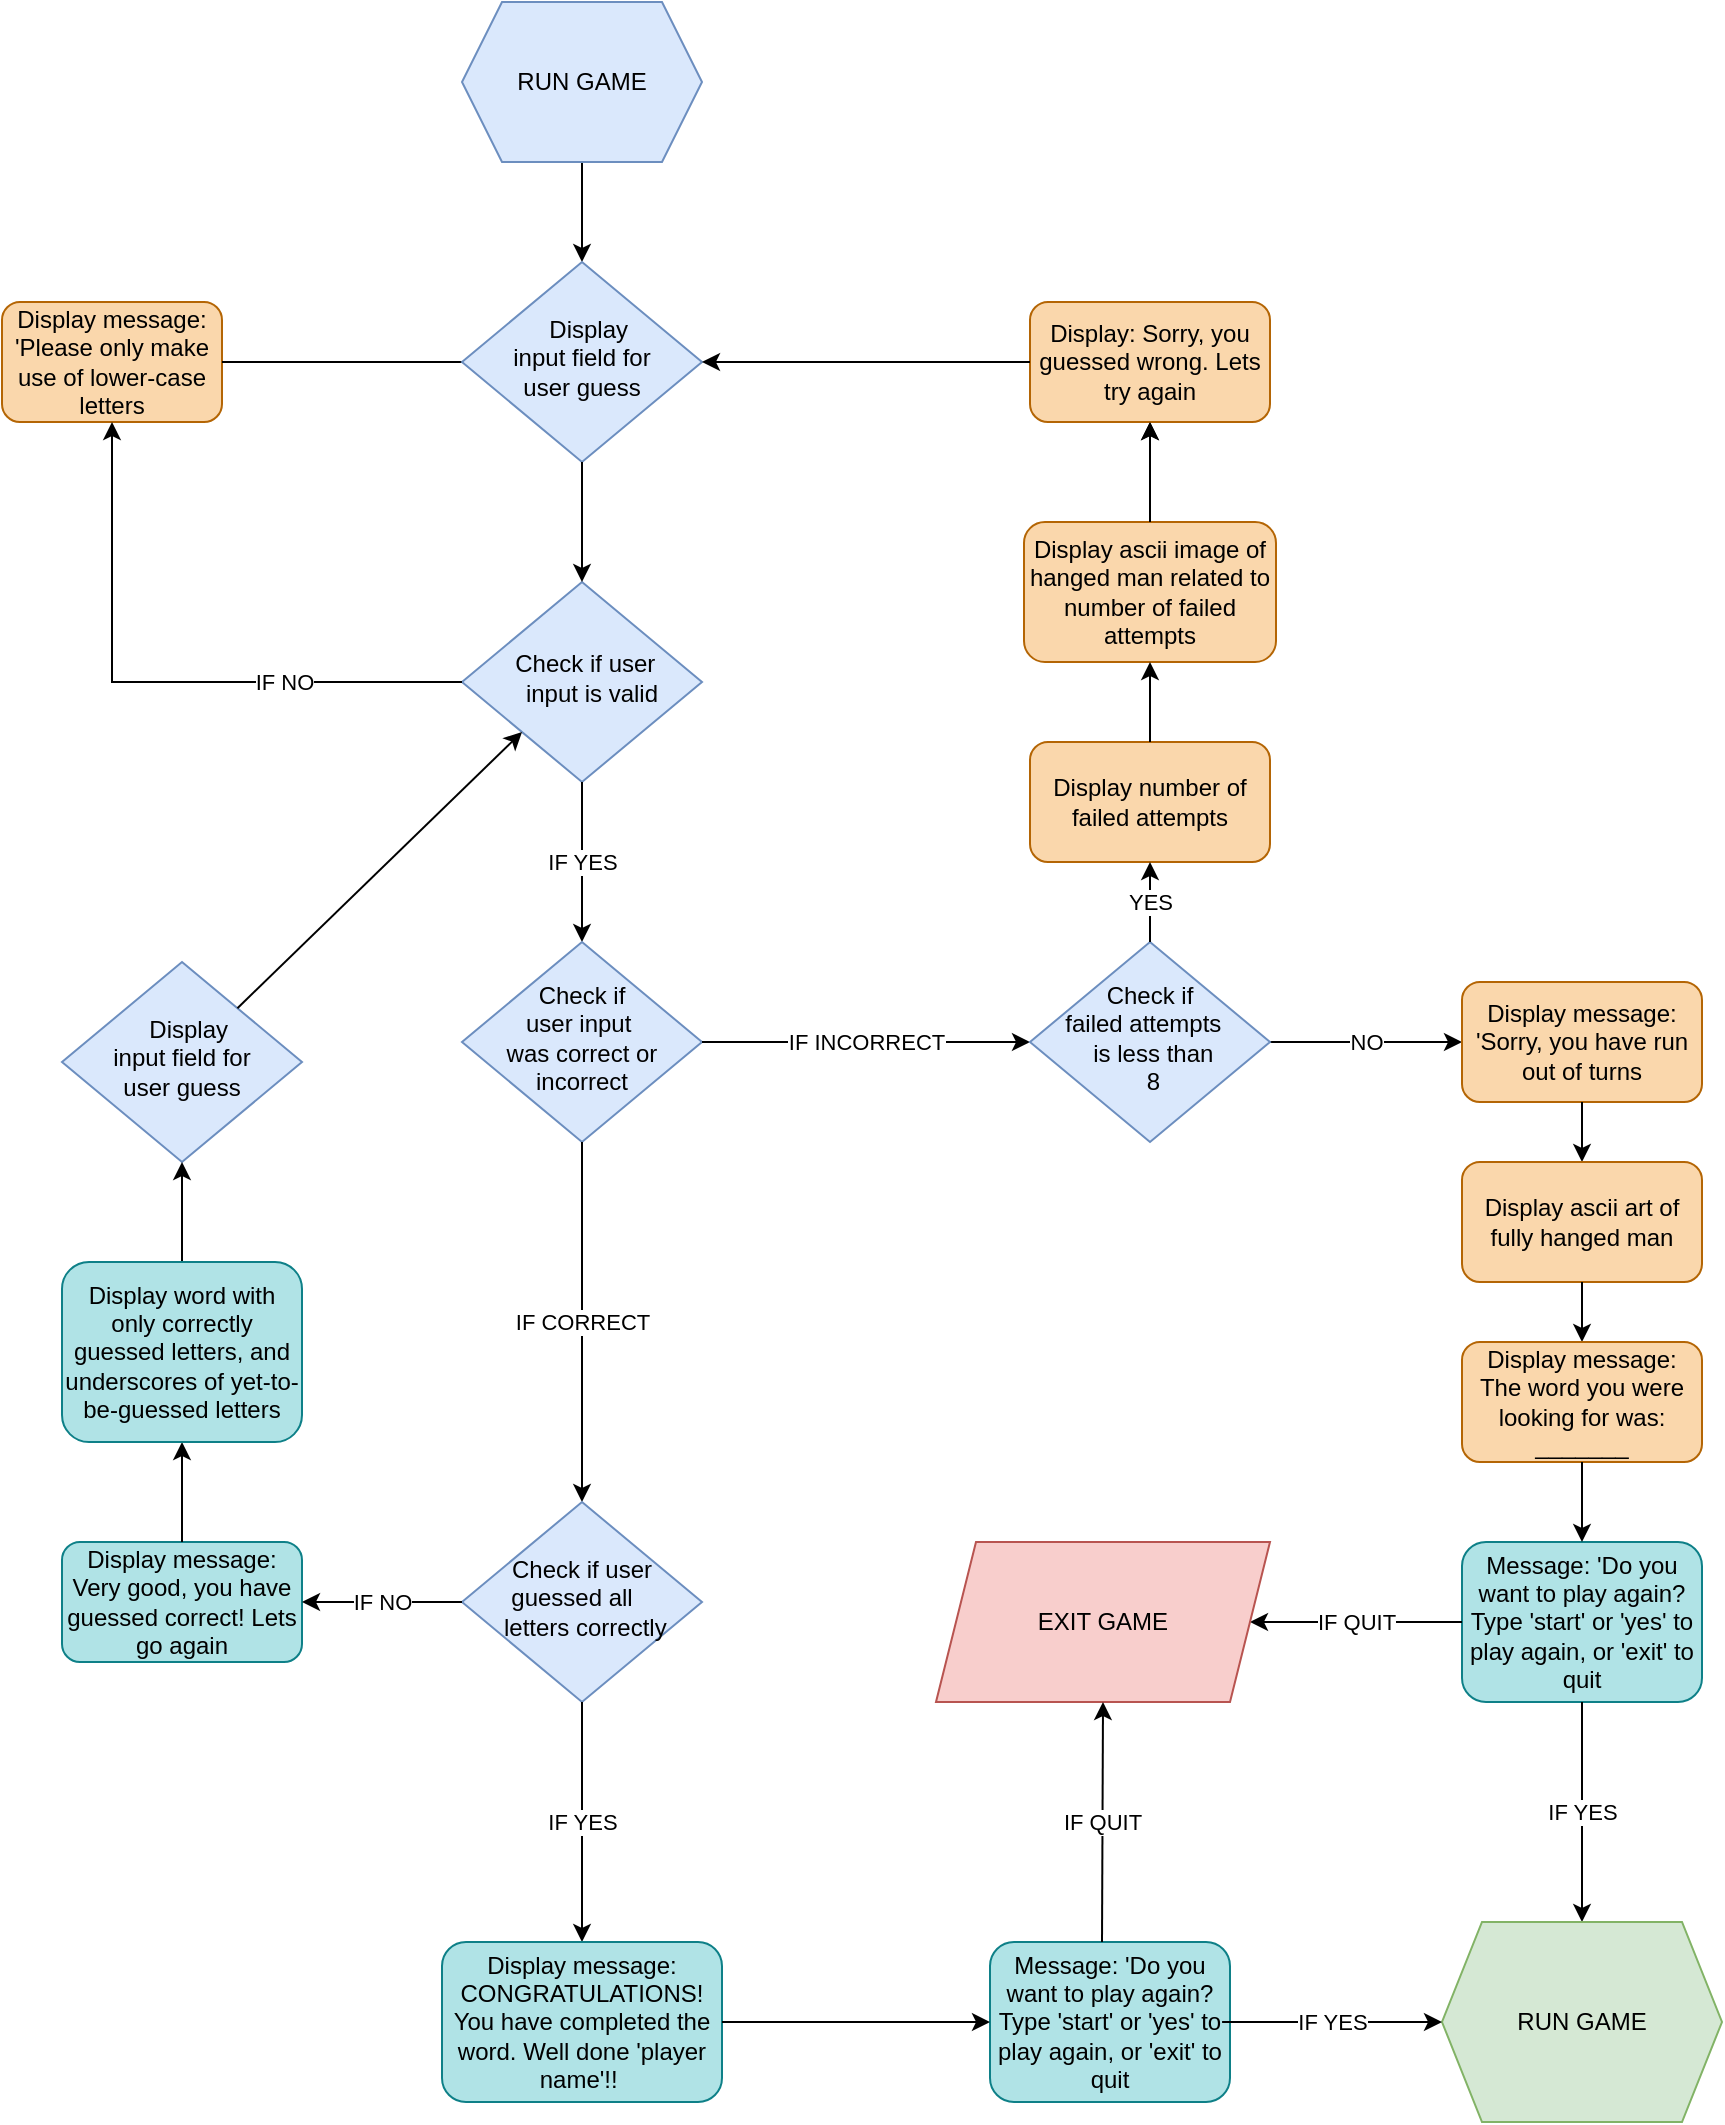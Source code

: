 <mxfile version="21.3.4" type="github">
  <diagram id="C5RBs43oDa-KdzZeNtuy" name="Page-1">
    <mxGraphModel dx="1877" dy="573" grid="1" gridSize="10" guides="1" tooltips="1" connect="1" arrows="1" fold="1" page="1" pageScale="1" pageWidth="827" pageHeight="1169" math="0" shadow="0">
      <root>
        <mxCell id="WIyWlLk6GJQsqaUBKTNV-0" />
        <mxCell id="WIyWlLk6GJQsqaUBKTNV-1" parent="WIyWlLk6GJQsqaUBKTNV-0" />
        <mxCell id="WIyWlLk6GJQsqaUBKTNV-6" value="&amp;nbsp; &amp;nbsp; &amp;nbsp; Check if user&amp;nbsp; &amp;nbsp; &amp;nbsp; &amp;nbsp; &amp;nbsp;input is valid" style="rhombus;whiteSpace=wrap;html=1;shadow=0;fontFamily=Helvetica;fontSize=12;align=center;strokeWidth=1;spacing=6;spacingTop=-4;fillColor=#dae8fc;strokeColor=#6c8ebf;" parent="WIyWlLk6GJQsqaUBKTNV-1" vertex="1">
          <mxGeometry x="150" y="320" width="120" height="100" as="geometry" />
        </mxCell>
        <mxCell id="WIyWlLk6GJQsqaUBKTNV-7" value="Display message: &#39;Please only make use of lower-case letters" style="rounded=1;whiteSpace=wrap;html=1;fontSize=12;glass=0;strokeWidth=1;shadow=0;fillColor=#fad7ac;strokeColor=#b46504;" parent="WIyWlLk6GJQsqaUBKTNV-1" vertex="1">
          <mxGeometry x="-80" y="180" width="110" height="60" as="geometry" />
        </mxCell>
        <mxCell id="WIyWlLk6GJQsqaUBKTNV-11" value="Display message: Very good, you have guessed correct! Lets go again" style="rounded=1;whiteSpace=wrap;html=1;fontSize=12;glass=0;strokeWidth=1;shadow=0;fillColor=#b0e3e6;strokeColor=#0e8088;" parent="WIyWlLk6GJQsqaUBKTNV-1" vertex="1">
          <mxGeometry x="-50" y="800" width="120" height="60" as="geometry" />
        </mxCell>
        <mxCell id="6GsLgLgbVQjyCntK9gup-1" value="" style="edgeStyle=orthogonalEdgeStyle;rounded=0;orthogonalLoop=1;jettySize=auto;html=1;" edge="1" parent="WIyWlLk6GJQsqaUBKTNV-1" source="6GsLgLgbVQjyCntK9gup-0">
          <mxGeometry relative="1" as="geometry">
            <mxPoint x="210" y="160" as="targetPoint" />
          </mxGeometry>
        </mxCell>
        <mxCell id="6GsLgLgbVQjyCntK9gup-0" value="RUN GAME" style="shape=hexagon;perimeter=hexagonPerimeter2;whiteSpace=wrap;html=1;fixedSize=1;fillColor=#dae8fc;strokeColor=#6c8ebf;" vertex="1" parent="WIyWlLk6GJQsqaUBKTNV-1">
          <mxGeometry x="150" y="30" width="120" height="80" as="geometry" />
        </mxCell>
        <mxCell id="6GsLgLgbVQjyCntK9gup-28" value="" style="edgeStyle=orthogonalEdgeStyle;rounded=0;orthogonalLoop=1;jettySize=auto;html=1;" edge="1" parent="WIyWlLk6GJQsqaUBKTNV-1" source="6GsLgLgbVQjyCntK9gup-4" target="6GsLgLgbVQjyCntK9gup-5">
          <mxGeometry relative="1" as="geometry" />
        </mxCell>
        <mxCell id="6GsLgLgbVQjyCntK9gup-4" value="Display ascii image of hanged man related to number of failed attempts" style="rounded=1;whiteSpace=wrap;html=1;fillColor=#fad7ac;strokeColor=#b46504;" vertex="1" parent="WIyWlLk6GJQsqaUBKTNV-1">
          <mxGeometry x="431" y="290" width="126" height="70" as="geometry" />
        </mxCell>
        <mxCell id="6GsLgLgbVQjyCntK9gup-5" value="Display: Sorry, you guessed wrong. Lets try again" style="rounded=1;whiteSpace=wrap;html=1;fillColor=#fad7ac;strokeColor=#b46504;" vertex="1" parent="WIyWlLk6GJQsqaUBKTNV-1">
          <mxGeometry x="434" y="180" width="120" height="60" as="geometry" />
        </mxCell>
        <mxCell id="6GsLgLgbVQjyCntK9gup-6" value="" style="endArrow=classic;html=1;rounded=0;entryX=0.5;entryY=1;entryDx=0;entryDy=0;exitX=0.5;exitY=0;exitDx=0;exitDy=0;" edge="1" parent="WIyWlLk6GJQsqaUBKTNV-1" source="6GsLgLgbVQjyCntK9gup-4" target="6GsLgLgbVQjyCntK9gup-5">
          <mxGeometry width="50" height="50" relative="1" as="geometry">
            <mxPoint x="620" y="160" as="sourcePoint" />
            <mxPoint x="660" y="120" as="targetPoint" />
          </mxGeometry>
        </mxCell>
        <mxCell id="6GsLgLgbVQjyCntK9gup-7" value="" style="endArrow=classic;html=1;rounded=0;entryX=1;entryY=0.5;entryDx=0;entryDy=0;exitX=1;exitY=0.5;exitDx=0;exitDy=0;" edge="1" parent="WIyWlLk6GJQsqaUBKTNV-1" source="WIyWlLk6GJQsqaUBKTNV-7" target="6GsLgLgbVQjyCntK9gup-11">
          <mxGeometry width="50" height="50" relative="1" as="geometry">
            <mxPoint x="40" y="210" as="sourcePoint" />
            <mxPoint x="270" y="180" as="targetPoint" />
          </mxGeometry>
        </mxCell>
        <mxCell id="6GsLgLgbVQjyCntK9gup-11" value="&amp;nbsp; &amp;nbsp; &amp;nbsp; &amp;nbsp; &amp;nbsp; &amp;nbsp;Display&amp;nbsp; &amp;nbsp; &amp;nbsp; &amp;nbsp; &amp;nbsp; &amp;nbsp; &amp;nbsp;input field for&amp;nbsp; &amp;nbsp; user guess" style="rhombus;whiteSpace=wrap;html=1;shadow=0;fontFamily=Helvetica;fontSize=12;align=center;strokeWidth=1;spacing=6;spacingTop=-4;fillColor=#dae8fc;strokeColor=#6c8ebf;" vertex="1" parent="WIyWlLk6GJQsqaUBKTNV-1">
          <mxGeometry x="150" y="160" width="120" height="100" as="geometry" />
        </mxCell>
        <mxCell id="6GsLgLgbVQjyCntK9gup-12" value="" style="endArrow=classic;html=1;rounded=0;entryX=0.5;entryY=0;entryDx=0;entryDy=0;" edge="1" parent="WIyWlLk6GJQsqaUBKTNV-1" target="WIyWlLk6GJQsqaUBKTNV-6">
          <mxGeometry width="50" height="50" relative="1" as="geometry">
            <mxPoint x="210" y="260" as="sourcePoint" />
            <mxPoint x="260" y="210" as="targetPoint" />
          </mxGeometry>
        </mxCell>
        <mxCell id="6GsLgLgbVQjyCntK9gup-16" value="" style="endArrow=classic;html=1;rounded=0;entryX=0.5;entryY=1;entryDx=0;entryDy=0;exitX=0;exitY=0.5;exitDx=0;exitDy=0;" edge="1" parent="WIyWlLk6GJQsqaUBKTNV-1" source="WIyWlLk6GJQsqaUBKTNV-6" target="WIyWlLk6GJQsqaUBKTNV-7">
          <mxGeometry relative="1" as="geometry">
            <mxPoint x="270" y="369.5" as="sourcePoint" />
            <mxPoint x="370" y="369.5" as="targetPoint" />
            <Array as="points">
              <mxPoint x="-25" y="370" />
            </Array>
          </mxGeometry>
        </mxCell>
        <mxCell id="6GsLgLgbVQjyCntK9gup-17" value="IF NO" style="edgeLabel;resizable=0;html=1;align=center;verticalAlign=middle;" connectable="0" vertex="1" parent="6GsLgLgbVQjyCntK9gup-16">
          <mxGeometry relative="1" as="geometry">
            <mxPoint x="63" as="offset" />
          </mxGeometry>
        </mxCell>
        <mxCell id="6GsLgLgbVQjyCntK9gup-18" value="" style="endArrow=classic;html=1;rounded=0;exitX=0.5;exitY=1;exitDx=0;exitDy=0;" edge="1" parent="WIyWlLk6GJQsqaUBKTNV-1" source="WIyWlLk6GJQsqaUBKTNV-6">
          <mxGeometry relative="1" as="geometry">
            <mxPoint x="190" y="460" as="sourcePoint" />
            <mxPoint x="210" y="500" as="targetPoint" />
          </mxGeometry>
        </mxCell>
        <mxCell id="6GsLgLgbVQjyCntK9gup-19" value="IF YES" style="edgeLabel;resizable=0;html=1;align=center;verticalAlign=middle;" connectable="0" vertex="1" parent="6GsLgLgbVQjyCntK9gup-18">
          <mxGeometry relative="1" as="geometry" />
        </mxCell>
        <mxCell id="6GsLgLgbVQjyCntK9gup-20" value="&amp;nbsp; &amp;nbsp; &amp;nbsp; &amp;nbsp; &amp;nbsp;Check if&amp;nbsp; &amp;nbsp; &amp;nbsp; &amp;nbsp; &amp;nbsp; &amp;nbsp; &amp;nbsp; &amp;nbsp; &amp;nbsp; user input&amp;nbsp; &amp;nbsp; &amp;nbsp; &amp;nbsp; &amp;nbsp; &amp;nbsp; &amp;nbsp; &amp;nbsp;was correct or&amp;nbsp; &amp;nbsp; &amp;nbsp; incorrect" style="rhombus;whiteSpace=wrap;html=1;shadow=0;fontFamily=Helvetica;fontSize=12;align=center;strokeWidth=1;spacing=6;spacingTop=-4;fillColor=#dae8fc;strokeColor=#6c8ebf;" vertex="1" parent="WIyWlLk6GJQsqaUBKTNV-1">
          <mxGeometry x="150" y="500" width="120" height="100" as="geometry" />
        </mxCell>
        <mxCell id="6GsLgLgbVQjyCntK9gup-21" value="" style="endArrow=classic;html=1;rounded=0;entryX=0;entryY=0.5;entryDx=0;entryDy=0;" edge="1" parent="WIyWlLk6GJQsqaUBKTNV-1" target="6GsLgLgbVQjyCntK9gup-44">
          <mxGeometry relative="1" as="geometry">
            <mxPoint x="270" y="550" as="sourcePoint" />
            <mxPoint x="430" y="550" as="targetPoint" />
          </mxGeometry>
        </mxCell>
        <mxCell id="6GsLgLgbVQjyCntK9gup-22" value="IF INCORRECT" style="edgeLabel;resizable=0;html=1;align=center;verticalAlign=middle;" connectable="0" vertex="1" parent="6GsLgLgbVQjyCntK9gup-21">
          <mxGeometry relative="1" as="geometry" />
        </mxCell>
        <mxCell id="6GsLgLgbVQjyCntK9gup-24" value="" style="endArrow=classic;html=1;rounded=0;entryX=1;entryY=0.5;entryDx=0;entryDy=0;exitX=0;exitY=0.5;exitDx=0;exitDy=0;" edge="1" parent="WIyWlLk6GJQsqaUBKTNV-1" source="6GsLgLgbVQjyCntK9gup-5" target="6GsLgLgbVQjyCntK9gup-11">
          <mxGeometry width="50" height="50" relative="1" as="geometry">
            <mxPoint x="370" y="240" as="sourcePoint" />
            <mxPoint x="420" y="190" as="targetPoint" />
          </mxGeometry>
        </mxCell>
        <mxCell id="6GsLgLgbVQjyCntK9gup-25" value="Display number of failed attempts" style="rounded=1;whiteSpace=wrap;html=1;fillColor=#fad7ac;strokeColor=#b46504;" vertex="1" parent="WIyWlLk6GJQsqaUBKTNV-1">
          <mxGeometry x="434" y="400" width="120" height="60" as="geometry" />
        </mxCell>
        <mxCell id="6GsLgLgbVQjyCntK9gup-29" value="" style="endArrow=classic;html=1;rounded=0;entryX=0.5;entryY=1;entryDx=0;entryDy=0;exitX=0.5;exitY=0;exitDx=0;exitDy=0;" edge="1" parent="WIyWlLk6GJQsqaUBKTNV-1" source="6GsLgLgbVQjyCntK9gup-25" target="6GsLgLgbVQjyCntK9gup-4">
          <mxGeometry width="50" height="50" relative="1" as="geometry">
            <mxPoint x="490" y="400" as="sourcePoint" />
            <mxPoint x="540" y="350" as="targetPoint" />
          </mxGeometry>
        </mxCell>
        <mxCell id="6GsLgLgbVQjyCntK9gup-30" value="" style="endArrow=classic;html=1;rounded=0;entryX=0;entryY=0.5;entryDx=0;entryDy=0;" edge="1" parent="WIyWlLk6GJQsqaUBKTNV-1" target="6GsLgLgbVQjyCntK9gup-32">
          <mxGeometry relative="1" as="geometry">
            <mxPoint x="554" y="550" as="sourcePoint" />
            <mxPoint x="654" y="550" as="targetPoint" />
          </mxGeometry>
        </mxCell>
        <mxCell id="6GsLgLgbVQjyCntK9gup-31" value="NO" style="edgeLabel;resizable=0;html=1;align=center;verticalAlign=middle;" connectable="0" vertex="1" parent="6GsLgLgbVQjyCntK9gup-30">
          <mxGeometry relative="1" as="geometry" />
        </mxCell>
        <mxCell id="6GsLgLgbVQjyCntK9gup-32" value="Display message: &#39;Sorry, you have run out of turns" style="rounded=1;whiteSpace=wrap;html=1;fillColor=#fad7ac;strokeColor=#b46504;" vertex="1" parent="WIyWlLk6GJQsqaUBKTNV-1">
          <mxGeometry x="650" y="520" width="120" height="60" as="geometry" />
        </mxCell>
        <mxCell id="6GsLgLgbVQjyCntK9gup-33" value="" style="endArrow=classic;html=1;rounded=0;exitX=0.5;exitY=1;exitDx=0;exitDy=0;entryX=0.5;entryY=0;entryDx=0;entryDy=0;" edge="1" parent="WIyWlLk6GJQsqaUBKTNV-1" source="6GsLgLgbVQjyCntK9gup-32" target="6GsLgLgbVQjyCntK9gup-34">
          <mxGeometry width="50" height="50" relative="1" as="geometry">
            <mxPoint x="690" y="640" as="sourcePoint" />
            <mxPoint x="704" y="630" as="targetPoint" />
          </mxGeometry>
        </mxCell>
        <mxCell id="6GsLgLgbVQjyCntK9gup-34" value="Display ascii art of fully hanged man" style="rounded=1;whiteSpace=wrap;html=1;fillColor=#fad7ac;strokeColor=#b46504;" vertex="1" parent="WIyWlLk6GJQsqaUBKTNV-1">
          <mxGeometry x="650" y="610" width="120" height="60" as="geometry" />
        </mxCell>
        <mxCell id="6GsLgLgbVQjyCntK9gup-36" value="" style="endArrow=classic;html=1;rounded=0;exitX=0.5;exitY=1;exitDx=0;exitDy=0;" edge="1" parent="WIyWlLk6GJQsqaUBKTNV-1" source="6GsLgLgbVQjyCntK9gup-34">
          <mxGeometry width="50" height="50" relative="1" as="geometry">
            <mxPoint x="730" y="770" as="sourcePoint" />
            <mxPoint x="710" y="700" as="targetPoint" />
          </mxGeometry>
        </mxCell>
        <mxCell id="6GsLgLgbVQjyCntK9gup-37" value="Message: &#39;Do you want to play again?&lt;br&gt;Type &#39;start&#39; or &#39;yes&#39; to play again, or &#39;exit&#39; to quit" style="rounded=1;whiteSpace=wrap;html=1;fillColor=#b0e3e6;strokeColor=#0e8088;" vertex="1" parent="WIyWlLk6GJQsqaUBKTNV-1">
          <mxGeometry x="650" y="800" width="120" height="80" as="geometry" />
        </mxCell>
        <mxCell id="6GsLgLgbVQjyCntK9gup-38" value="" style="endArrow=classic;html=1;rounded=0;entryX=0.5;entryY=0;entryDx=0;entryDy=0;" edge="1" parent="WIyWlLk6GJQsqaUBKTNV-1" target="6GsLgLgbVQjyCntK9gup-40">
          <mxGeometry relative="1" as="geometry">
            <mxPoint x="710" y="880" as="sourcePoint" />
            <mxPoint x="709.5" y="880" as="targetPoint" />
          </mxGeometry>
        </mxCell>
        <mxCell id="6GsLgLgbVQjyCntK9gup-39" value="IF YES" style="edgeLabel;resizable=0;html=1;align=center;verticalAlign=middle;" connectable="0" vertex="1" parent="6GsLgLgbVQjyCntK9gup-38">
          <mxGeometry relative="1" as="geometry" />
        </mxCell>
        <mxCell id="6GsLgLgbVQjyCntK9gup-40" value="RUN GAME" style="shape=hexagon;perimeter=hexagonPerimeter2;whiteSpace=wrap;html=1;fixedSize=1;fillColor=#d5e8d4;strokeColor=#82b366;" vertex="1" parent="WIyWlLk6GJQsqaUBKTNV-1">
          <mxGeometry x="640" y="990" width="140" height="100" as="geometry" />
        </mxCell>
        <mxCell id="6GsLgLgbVQjyCntK9gup-41" value="" style="endArrow=classic;html=1;rounded=0;exitX=0;exitY=0.5;exitDx=0;exitDy=0;entryX=1;entryY=0.5;entryDx=0;entryDy=0;" edge="1" parent="WIyWlLk6GJQsqaUBKTNV-1" source="6GsLgLgbVQjyCntK9gup-37" target="6GsLgLgbVQjyCntK9gup-43">
          <mxGeometry relative="1" as="geometry">
            <mxPoint x="510" y="930" as="sourcePoint" />
            <mxPoint x="550" y="780" as="targetPoint" />
          </mxGeometry>
        </mxCell>
        <mxCell id="6GsLgLgbVQjyCntK9gup-42" value="IF QUIT" style="edgeLabel;resizable=0;html=1;align=center;verticalAlign=middle;" connectable="0" vertex="1" parent="6GsLgLgbVQjyCntK9gup-41">
          <mxGeometry relative="1" as="geometry" />
        </mxCell>
        <mxCell id="6GsLgLgbVQjyCntK9gup-43" value="EXIT GAME" style="shape=parallelogram;perimeter=parallelogramPerimeter;whiteSpace=wrap;html=1;fixedSize=1;fillColor=#f8cecc;strokeColor=#b85450;" vertex="1" parent="WIyWlLk6GJQsqaUBKTNV-1">
          <mxGeometry x="387" y="800" width="167" height="80" as="geometry" />
        </mxCell>
        <mxCell id="6GsLgLgbVQjyCntK9gup-44" value="&amp;nbsp; &amp;nbsp; &amp;nbsp; &amp;nbsp; &amp;nbsp;Check if&amp;nbsp; &amp;nbsp; &amp;nbsp; &amp;nbsp; &amp;nbsp; &amp;nbsp; &amp;nbsp;failed attempts&amp;nbsp; &amp;nbsp; &amp;nbsp; &amp;nbsp; &amp;nbsp; &amp;nbsp; is less than&amp;nbsp; &amp;nbsp; &amp;nbsp; &amp;nbsp;8" style="rhombus;whiteSpace=wrap;html=1;shadow=0;fontFamily=Helvetica;fontSize=12;align=center;strokeWidth=1;spacing=6;spacingTop=-4;fillColor=#dae8fc;strokeColor=#6c8ebf;" vertex="1" parent="WIyWlLk6GJQsqaUBKTNV-1">
          <mxGeometry x="434" y="500" width="120" height="100" as="geometry" />
        </mxCell>
        <mxCell id="6GsLgLgbVQjyCntK9gup-47" value="" style="endArrow=classic;html=1;rounded=0;entryX=0.5;entryY=1;entryDx=0;entryDy=0;" edge="1" parent="WIyWlLk6GJQsqaUBKTNV-1" target="6GsLgLgbVQjyCntK9gup-25">
          <mxGeometry relative="1" as="geometry">
            <mxPoint x="494" y="500" as="sourcePoint" />
            <mxPoint x="590" y="500" as="targetPoint" />
          </mxGeometry>
        </mxCell>
        <mxCell id="6GsLgLgbVQjyCntK9gup-48" value="YES" style="edgeLabel;resizable=0;html=1;align=center;verticalAlign=middle;" connectable="0" vertex="1" parent="6GsLgLgbVQjyCntK9gup-47">
          <mxGeometry relative="1" as="geometry" />
        </mxCell>
        <mxCell id="6GsLgLgbVQjyCntK9gup-49" value="" style="endArrow=classic;html=1;rounded=0;entryX=0.5;entryY=0;entryDx=0;entryDy=0;" edge="1" parent="WIyWlLk6GJQsqaUBKTNV-1" source="6GsLgLgbVQjyCntK9gup-20" target="6GsLgLgbVQjyCntK9gup-57">
          <mxGeometry relative="1" as="geometry">
            <mxPoint x="210" y="600" as="sourcePoint" />
            <mxPoint x="210" y="650" as="targetPoint" />
          </mxGeometry>
        </mxCell>
        <mxCell id="6GsLgLgbVQjyCntK9gup-50" value="IF CORRECT" style="edgeLabel;resizable=0;html=1;align=center;verticalAlign=middle;" connectable="0" vertex="1" parent="6GsLgLgbVQjyCntK9gup-49">
          <mxGeometry relative="1" as="geometry" />
        </mxCell>
        <mxCell id="6GsLgLgbVQjyCntK9gup-52" value="Display message: The word you were looking for was: _______" style="rounded=1;whiteSpace=wrap;html=1;fillColor=#fad7ac;strokeColor=#b46504;" vertex="1" parent="WIyWlLk6GJQsqaUBKTNV-1">
          <mxGeometry x="650" y="700" width="120" height="60" as="geometry" />
        </mxCell>
        <mxCell id="6GsLgLgbVQjyCntK9gup-53" value="" style="endArrow=classic;html=1;rounded=0;entryX=0.5;entryY=0;entryDx=0;entryDy=0;" edge="1" parent="WIyWlLk6GJQsqaUBKTNV-1" target="6GsLgLgbVQjyCntK9gup-37">
          <mxGeometry width="50" height="50" relative="1" as="geometry">
            <mxPoint x="710" y="760" as="sourcePoint" />
            <mxPoint x="760" y="710" as="targetPoint" />
          </mxGeometry>
        </mxCell>
        <mxCell id="6GsLgLgbVQjyCntK9gup-54" value="" style="endArrow=classic;html=1;rounded=0;" edge="1" parent="WIyWlLk6GJQsqaUBKTNV-1" source="6GsLgLgbVQjyCntK9gup-51">
          <mxGeometry width="50" height="50" relative="1" as="geometry">
            <mxPoint x="210" y="840" as="sourcePoint" />
            <mxPoint x="10" y="690" as="targetPoint" />
          </mxGeometry>
        </mxCell>
        <mxCell id="6GsLgLgbVQjyCntK9gup-56" value="&amp;nbsp; &amp;nbsp; &amp;nbsp; &amp;nbsp; &amp;nbsp; &amp;nbsp;Display&amp;nbsp; &amp;nbsp; &amp;nbsp; &amp;nbsp; &amp;nbsp; &amp;nbsp; &amp;nbsp;input field for&amp;nbsp; &amp;nbsp; user guess" style="rhombus;whiteSpace=wrap;html=1;shadow=0;fontFamily=Helvetica;fontSize=12;align=center;strokeWidth=1;spacing=6;spacingTop=-4;fillColor=#dae8fc;strokeColor=#6c8ebf;" vertex="1" parent="WIyWlLk6GJQsqaUBKTNV-1">
          <mxGeometry x="-50" y="510" width="120" height="100" as="geometry" />
        </mxCell>
        <mxCell id="6GsLgLgbVQjyCntK9gup-57" value="Check if user guessed all&amp;nbsp; &amp;nbsp; &amp;nbsp;letters correctly" style="rhombus;whiteSpace=wrap;html=1;shadow=0;fontFamily=Helvetica;fontSize=12;align=center;strokeWidth=1;spacing=6;spacingTop=-4;fillColor=#dae8fc;strokeColor=#6c8ebf;" vertex="1" parent="WIyWlLk6GJQsqaUBKTNV-1">
          <mxGeometry x="150" y="780" width="120" height="100" as="geometry" />
        </mxCell>
        <mxCell id="6GsLgLgbVQjyCntK9gup-58" value="" style="endArrow=classic;html=1;rounded=0;entryX=0.5;entryY=1;entryDx=0;entryDy=0;exitX=0.5;exitY=0;exitDx=0;exitDy=0;" edge="1" parent="WIyWlLk6GJQsqaUBKTNV-1" source="6GsLgLgbVQjyCntK9gup-51" target="6GsLgLgbVQjyCntK9gup-56">
          <mxGeometry width="50" height="50" relative="1" as="geometry">
            <mxPoint x="10" y="600" as="sourcePoint" />
            <mxPoint x="60" y="550" as="targetPoint" />
          </mxGeometry>
        </mxCell>
        <mxCell id="6GsLgLgbVQjyCntK9gup-59" value="" style="endArrow=classic;html=1;rounded=0;entryX=0;entryY=1;entryDx=0;entryDy=0;" edge="1" parent="WIyWlLk6GJQsqaUBKTNV-1" source="6GsLgLgbVQjyCntK9gup-56" target="WIyWlLk6GJQsqaUBKTNV-6">
          <mxGeometry width="50" height="50" relative="1" as="geometry">
            <mxPoint x="40" y="490" as="sourcePoint" />
            <mxPoint x="90" y="440" as="targetPoint" />
          </mxGeometry>
        </mxCell>
        <mxCell id="6GsLgLgbVQjyCntK9gup-60" value="" style="endArrow=classic;html=1;rounded=0;" edge="1" parent="WIyWlLk6GJQsqaUBKTNV-1" source="WIyWlLk6GJQsqaUBKTNV-11" target="6GsLgLgbVQjyCntK9gup-51">
          <mxGeometry width="50" height="50" relative="1" as="geometry">
            <mxPoint x="10" y="800" as="sourcePoint" />
            <mxPoint x="10" y="690" as="targetPoint" />
          </mxGeometry>
        </mxCell>
        <mxCell id="6GsLgLgbVQjyCntK9gup-51" value="Display word with only correctly guessed letters, and underscores of yet-to-be-guessed letters" style="rounded=1;whiteSpace=wrap;html=1;fillColor=#b0e3e6;strokeColor=#0e8088;" vertex="1" parent="WIyWlLk6GJQsqaUBKTNV-1">
          <mxGeometry x="-50" y="660" width="120" height="90" as="geometry" />
        </mxCell>
        <mxCell id="6GsLgLgbVQjyCntK9gup-64" value="" style="endArrow=classic;html=1;rounded=0;exitX=0;exitY=0.5;exitDx=0;exitDy=0;entryX=1;entryY=0.5;entryDx=0;entryDy=0;" edge="1" parent="WIyWlLk6GJQsqaUBKTNV-1" source="6GsLgLgbVQjyCntK9gup-57" target="WIyWlLk6GJQsqaUBKTNV-11">
          <mxGeometry relative="1" as="geometry">
            <mxPoint x="90" y="760" as="sourcePoint" />
            <mxPoint x="190" y="760" as="targetPoint" />
          </mxGeometry>
        </mxCell>
        <mxCell id="6GsLgLgbVQjyCntK9gup-65" value="IF NO" style="edgeLabel;resizable=0;html=1;align=center;verticalAlign=middle;" connectable="0" vertex="1" parent="6GsLgLgbVQjyCntK9gup-64">
          <mxGeometry relative="1" as="geometry" />
        </mxCell>
        <mxCell id="6GsLgLgbVQjyCntK9gup-66" value="" style="endArrow=classic;html=1;rounded=0;entryX=0.5;entryY=0;entryDx=0;entryDy=0;" edge="1" parent="WIyWlLk6GJQsqaUBKTNV-1" target="6GsLgLgbVQjyCntK9gup-68">
          <mxGeometry relative="1" as="geometry">
            <mxPoint x="210" y="880" as="sourcePoint" />
            <mxPoint x="210" y="960" as="targetPoint" />
          </mxGeometry>
        </mxCell>
        <mxCell id="6GsLgLgbVQjyCntK9gup-67" value="IF YES" style="edgeLabel;resizable=0;html=1;align=center;verticalAlign=middle;" connectable="0" vertex="1" parent="6GsLgLgbVQjyCntK9gup-66">
          <mxGeometry relative="1" as="geometry" />
        </mxCell>
        <mxCell id="6GsLgLgbVQjyCntK9gup-68" value="Display message: CONGRATULATIONS! You have completed the word. Well done &#39;player name&#39;!!&amp;nbsp;" style="rounded=1;whiteSpace=wrap;html=1;fontSize=12;glass=0;strokeWidth=1;shadow=0;fillColor=#b0e3e6;strokeColor=#0e8088;" vertex="1" parent="WIyWlLk6GJQsqaUBKTNV-1">
          <mxGeometry x="140" y="1000" width="140" height="80" as="geometry" />
        </mxCell>
        <mxCell id="6GsLgLgbVQjyCntK9gup-69" value="Message: &#39;Do you want to play again?&lt;br&gt;Type &#39;start&#39; or &#39;yes&#39; to play again, or &#39;exit&#39; to quit" style="rounded=1;whiteSpace=wrap;html=1;fillColor=#b0e3e6;strokeColor=#0e8088;" vertex="1" parent="WIyWlLk6GJQsqaUBKTNV-1">
          <mxGeometry x="414" y="1000" width="120" height="80" as="geometry" />
        </mxCell>
        <mxCell id="6GsLgLgbVQjyCntK9gup-70" value="" style="endArrow=classic;html=1;rounded=0;entryX=0;entryY=0.5;entryDx=0;entryDy=0;" edge="1" parent="WIyWlLk6GJQsqaUBKTNV-1" target="6GsLgLgbVQjyCntK9gup-69">
          <mxGeometry width="50" height="50" relative="1" as="geometry">
            <mxPoint x="280" y="1040" as="sourcePoint" />
            <mxPoint x="330" y="990" as="targetPoint" />
          </mxGeometry>
        </mxCell>
        <mxCell id="6GsLgLgbVQjyCntK9gup-71" value="" style="endArrow=classic;html=1;rounded=0;entryX=0;entryY=0.5;entryDx=0;entryDy=0;exitX=0.967;exitY=0.5;exitDx=0;exitDy=0;exitPerimeter=0;" edge="1" parent="WIyWlLk6GJQsqaUBKTNV-1" source="6GsLgLgbVQjyCntK9gup-69" target="6GsLgLgbVQjyCntK9gup-40">
          <mxGeometry relative="1" as="geometry">
            <mxPoint x="540" y="1040" as="sourcePoint" />
            <mxPoint x="630" y="1040" as="targetPoint" />
          </mxGeometry>
        </mxCell>
        <mxCell id="6GsLgLgbVQjyCntK9gup-72" value="IF YES" style="edgeLabel;resizable=0;html=1;align=center;verticalAlign=middle;" connectable="0" vertex="1" parent="6GsLgLgbVQjyCntK9gup-71">
          <mxGeometry relative="1" as="geometry" />
        </mxCell>
        <mxCell id="6GsLgLgbVQjyCntK9gup-73" value="" style="endArrow=classic;html=1;rounded=0;entryX=0.5;entryY=1;entryDx=0;entryDy=0;" edge="1" parent="WIyWlLk6GJQsqaUBKTNV-1" target="6GsLgLgbVQjyCntK9gup-43">
          <mxGeometry relative="1" as="geometry">
            <mxPoint x="470" y="1000" as="sourcePoint" />
            <mxPoint x="570" y="1000" as="targetPoint" />
          </mxGeometry>
        </mxCell>
        <mxCell id="6GsLgLgbVQjyCntK9gup-74" value="IF QUIT" style="edgeLabel;resizable=0;html=1;align=center;verticalAlign=middle;" connectable="0" vertex="1" parent="6GsLgLgbVQjyCntK9gup-73">
          <mxGeometry relative="1" as="geometry" />
        </mxCell>
      </root>
    </mxGraphModel>
  </diagram>
</mxfile>

